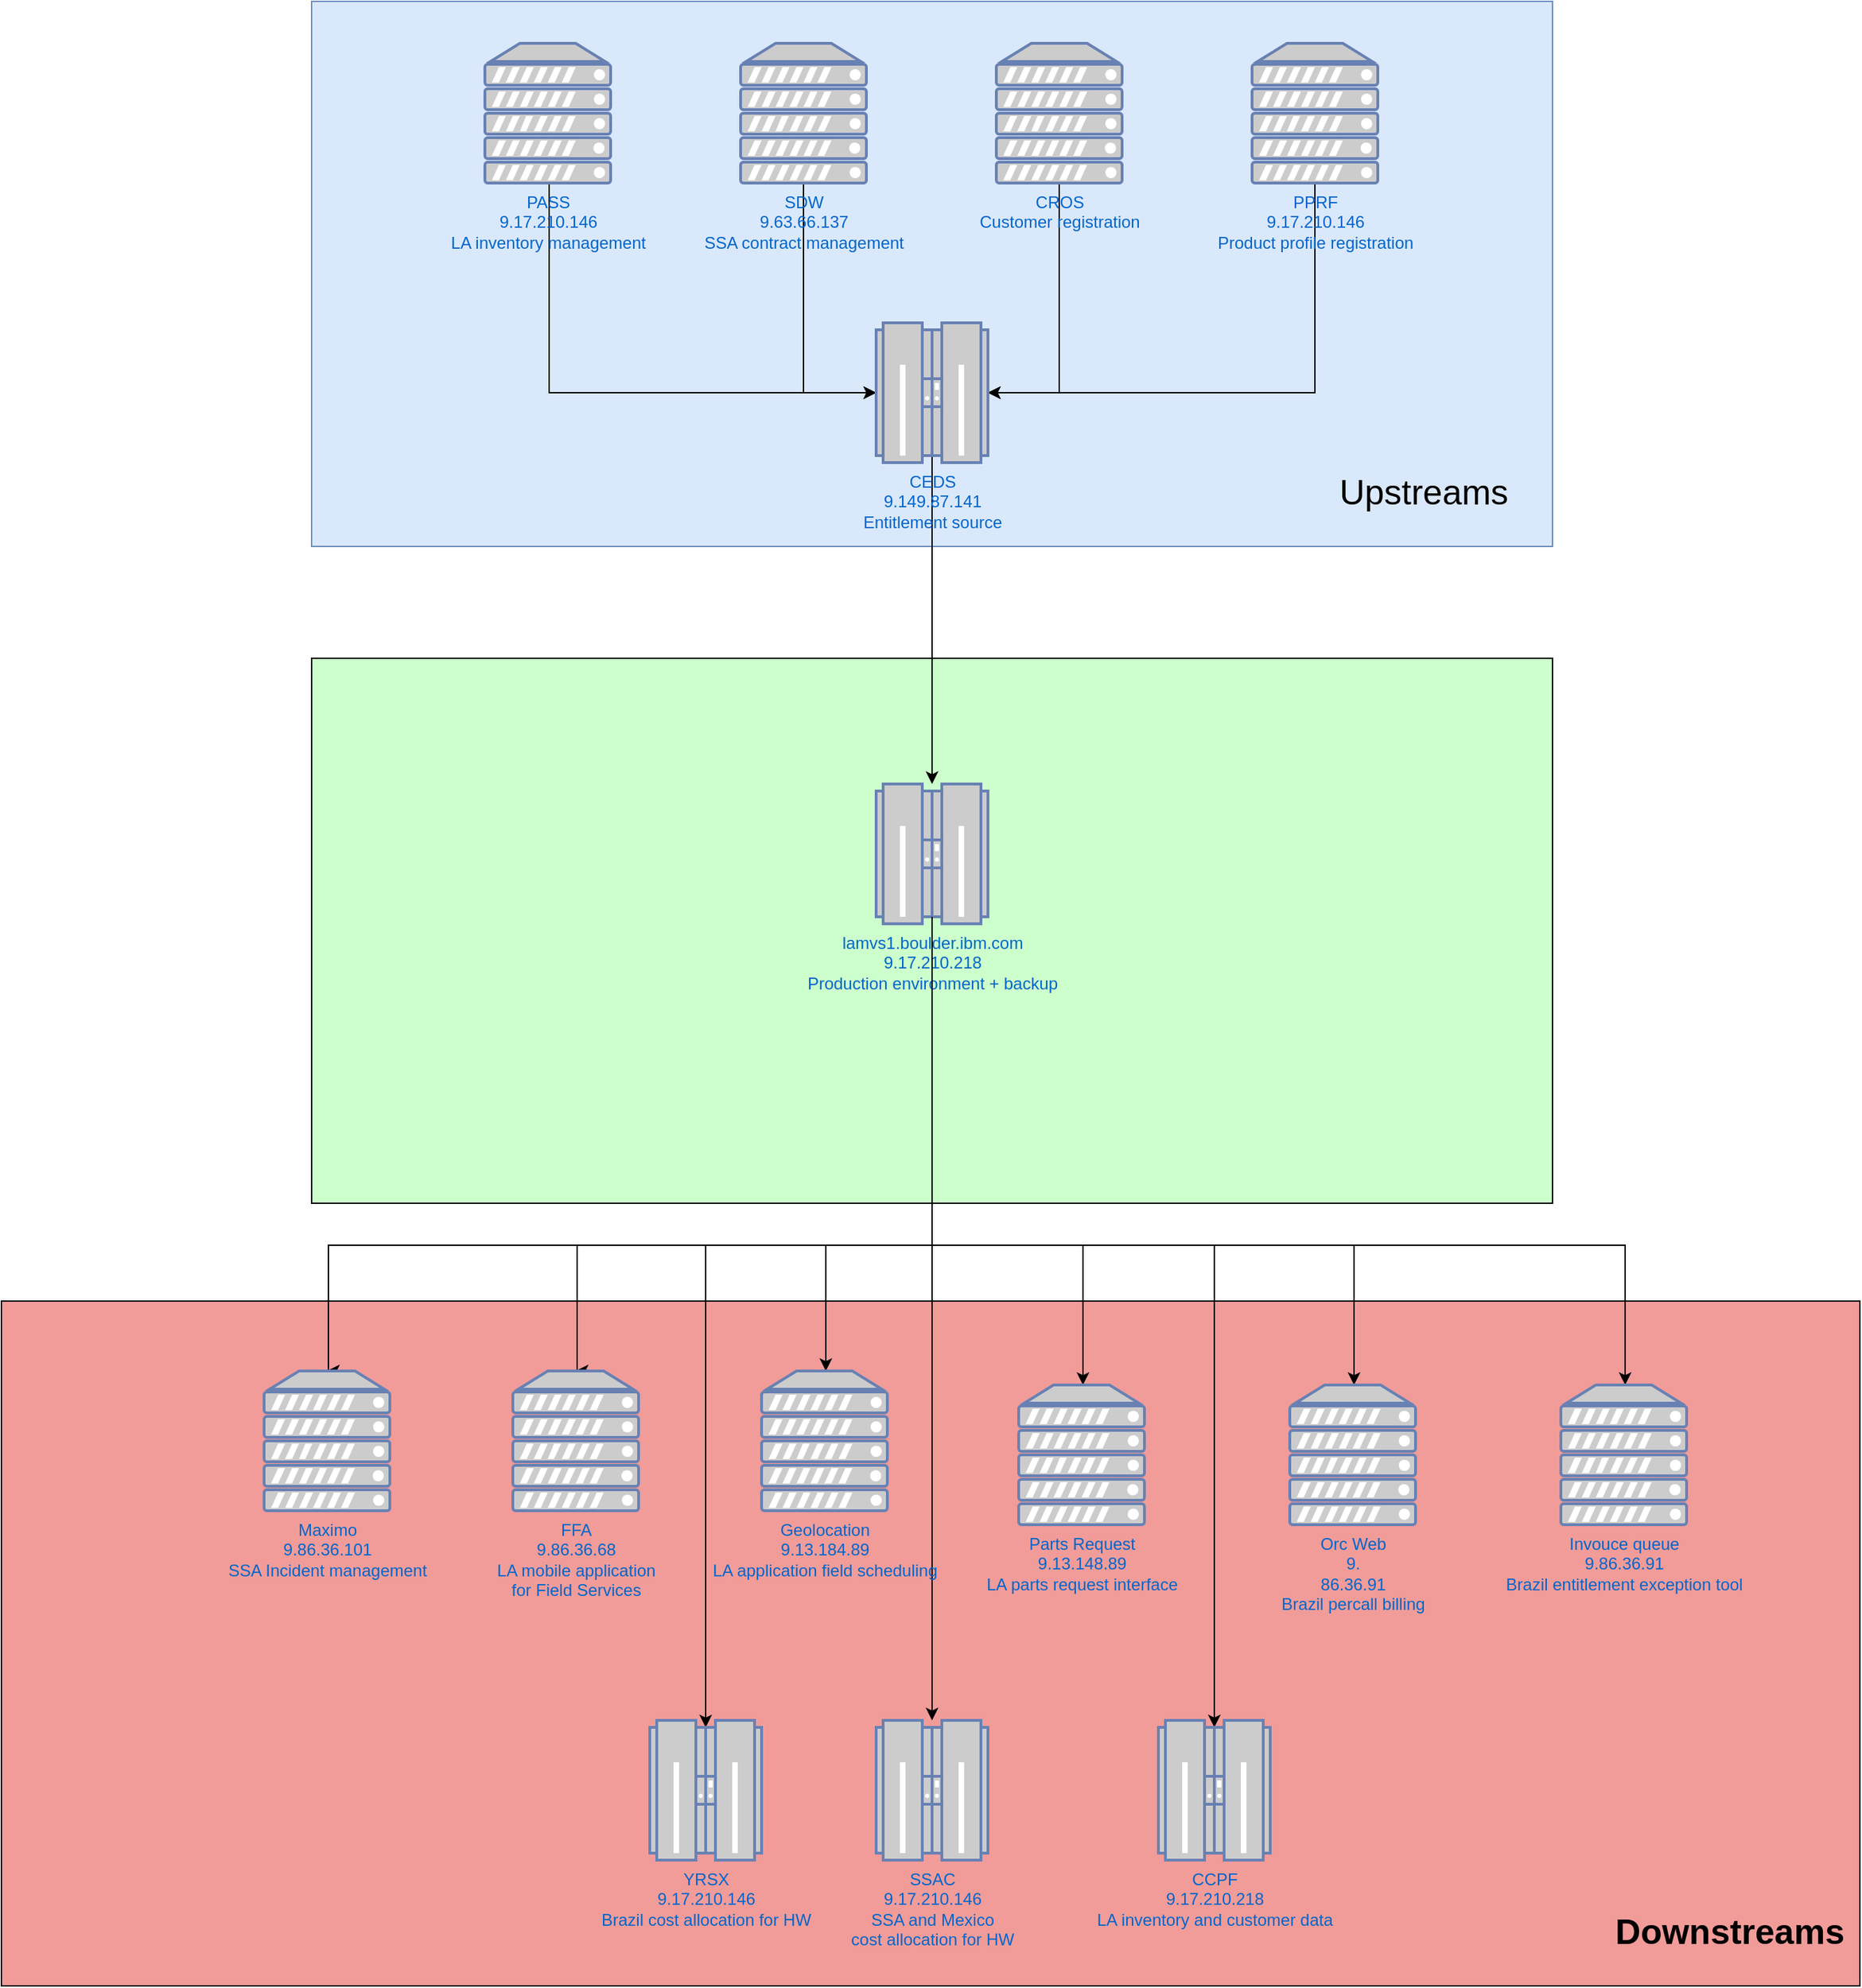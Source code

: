 <mxfile version="10.6.0" type="github"><diagram id="_zCE-TPqoeo9SqMWtjwe" name="Page-1"><mxGraphModel dx="1500" dy="862" grid="1" gridSize="10" guides="1" tooltips="1" connect="1" arrows="1" fold="1" page="1" pageScale="1" pageWidth="2336" pageHeight="1654" background="none" math="0" shadow="0"><root><mxCell id="0"/><mxCell id="1" parent="0"/><mxCell id="JzEJBtxNvTs0THatI5Rh-37" value="" style="rounded=0;whiteSpace=wrap;html=1;fillColor=#F19C99;fontSize=25;" vertex="1" parent="1"><mxGeometry x="502" y="1020" width="1330" height="490" as="geometry"/></mxCell><mxCell id="JzEJBtxNvTs0THatI5Rh-14" value="" style="rounded=0;whiteSpace=wrap;html=1;fillColor=#dae8fc;strokeColor=#6c8ebf;" vertex="1" parent="1"><mxGeometry x="724" y="90" width="888" height="390" as="geometry"/></mxCell><mxCell id="JzEJBtxNvTs0THatI5Rh-42" value="" style="rounded=0;whiteSpace=wrap;html=1;fillColor=#CCFFCC;" vertex="1" parent="1"><mxGeometry x="724" y="560" width="888" height="390" as="geometry"/></mxCell><mxCell id="JzEJBtxNvTs0THatI5Rh-50" style="edgeStyle=orthogonalEdgeStyle;rounded=0;orthogonalLoop=1;jettySize=auto;html=1;exitX=0.5;exitY=0.95;exitDx=0;exitDy=0;exitPerimeter=0;entryX=0.5;entryY=0;entryDx=0;entryDy=0;entryPerimeter=0;startArrow=none;startFill=0;endArrow=classic;endFill=1;fontSize=25;" edge="1" parent="1" source="JzEJBtxNvTs0THatI5Rh-1" target="JzEJBtxNvTs0THatI5Rh-28"><mxGeometry relative="1" as="geometry"><Array as="points"><mxPoint x="1168" y="980"/><mxPoint x="914" y="980"/></Array></mxGeometry></mxCell><mxCell id="JzEJBtxNvTs0THatI5Rh-51" style="edgeStyle=orthogonalEdgeStyle;rounded=0;orthogonalLoop=1;jettySize=auto;html=1;exitX=0.5;exitY=0.95;exitDx=0;exitDy=0;exitPerimeter=0;startArrow=none;startFill=0;endArrow=classic;endFill=1;fontSize=25;" edge="1" parent="1" source="JzEJBtxNvTs0THatI5Rh-1" target="JzEJBtxNvTs0THatI5Rh-29"><mxGeometry relative="1" as="geometry"><Array as="points"><mxPoint x="1168" y="980"/><mxPoint x="1092" y="980"/></Array></mxGeometry></mxCell><mxCell id="JzEJBtxNvTs0THatI5Rh-52" style="edgeStyle=orthogonalEdgeStyle;rounded=0;orthogonalLoop=1;jettySize=auto;html=1;exitX=0.5;exitY=0.95;exitDx=0;exitDy=0;exitPerimeter=0;startArrow=none;startFill=0;endArrow=classic;endFill=1;fontSize=25;" edge="1" parent="1" source="JzEJBtxNvTs0THatI5Rh-1" target="JzEJBtxNvTs0THatI5Rh-31"><mxGeometry relative="1" as="geometry"><Array as="points"><mxPoint x="1168" y="980"/><mxPoint x="1276" y="980"/></Array></mxGeometry></mxCell><mxCell id="JzEJBtxNvTs0THatI5Rh-53" style="edgeStyle=orthogonalEdgeStyle;rounded=0;orthogonalLoop=1;jettySize=auto;html=1;exitX=0.5;exitY=0.95;exitDx=0;exitDy=0;exitPerimeter=0;startArrow=none;startFill=0;endArrow=classic;endFill=1;fontSize=25;" edge="1" parent="1" source="JzEJBtxNvTs0THatI5Rh-1" target="JzEJBtxNvTs0THatI5Rh-32"><mxGeometry relative="1" as="geometry"><Array as="points"><mxPoint x="1168" y="980"/><mxPoint x="1470" y="980"/></Array></mxGeometry></mxCell><mxCell id="JzEJBtxNvTs0THatI5Rh-55" style="edgeStyle=orthogonalEdgeStyle;rounded=0;orthogonalLoop=1;jettySize=auto;html=1;exitX=0.5;exitY=0.95;exitDx=0;exitDy=0;exitPerimeter=0;startArrow=none;startFill=0;endArrow=classic;endFill=1;fontSize=25;" edge="1" parent="1" source="JzEJBtxNvTs0THatI5Rh-1" target="JzEJBtxNvTs0THatI5Rh-30"><mxGeometry relative="1" as="geometry"><Array as="points"><mxPoint x="1168" y="980"/><mxPoint x="1664" y="980"/></Array></mxGeometry></mxCell><mxCell id="JzEJBtxNvTs0THatI5Rh-58" style="edgeStyle=orthogonalEdgeStyle;rounded=0;orthogonalLoop=1;jettySize=auto;html=1;exitX=0.5;exitY=0.95;exitDx=0;exitDy=0;exitPerimeter=0;startArrow=none;startFill=0;endArrow=classic;endFill=1;fontSize=25;entryX=0.5;entryY=0.05;entryDx=0;entryDy=0;entryPerimeter=0;" edge="1" parent="1" source="JzEJBtxNvTs0THatI5Rh-1" target="JzEJBtxNvTs0THatI5Rh-35"><mxGeometry relative="1" as="geometry"><Array as="points"><mxPoint x="1168" y="980"/><mxPoint x="1006" y="980"/></Array></mxGeometry></mxCell><mxCell id="JzEJBtxNvTs0THatI5Rh-59" style="edgeStyle=orthogonalEdgeStyle;rounded=0;orthogonalLoop=1;jettySize=auto;html=1;exitX=0.5;exitY=0.95;exitDx=0;exitDy=0;exitPerimeter=0;startArrow=none;startFill=0;endArrow=classic;endFill=1;fontSize=25;" edge="1" parent="1" source="JzEJBtxNvTs0THatI5Rh-1" target="JzEJBtxNvTs0THatI5Rh-34"><mxGeometry relative="1" as="geometry"/></mxCell><mxCell id="JzEJBtxNvTs0THatI5Rh-62" style="edgeStyle=orthogonalEdgeStyle;rounded=0;orthogonalLoop=1;jettySize=auto;html=1;exitX=0.5;exitY=0.95;exitDx=0;exitDy=0;exitPerimeter=0;entryX=0.5;entryY=0.05;entryDx=0;entryDy=0;entryPerimeter=0;startArrow=none;startFill=0;endArrow=classic;endFill=1;fontSize=25;" edge="1" parent="1" source="JzEJBtxNvTs0THatI5Rh-1" target="JzEJBtxNvTs0THatI5Rh-36"><mxGeometry relative="1" as="geometry"><Array as="points"><mxPoint x="1168" y="980"/><mxPoint x="1370" y="980"/></Array></mxGeometry></mxCell><mxCell id="JzEJBtxNvTs0THatI5Rh-1" value="&lt;div&gt;lamvs1.boulder.ibm.com&lt;/div&gt;&lt;div&gt;9.17.210.218&lt;/div&gt;&lt;div&gt;Production environment + backup&lt;br&gt;&lt;/div&gt;" style="fontColor=#0066CC;verticalAlign=top;verticalLabelPosition=bottom;labelPosition=center;align=center;html=1;outlineConnect=0;fillColor=#CCCCCC;strokeColor=#6881B3;gradientColor=none;gradientDirection=north;strokeWidth=2;shape=mxgraph.networks.mainframe;" vertex="1" parent="1"><mxGeometry x="1128" y="650" width="80" height="100" as="geometry"/></mxCell><mxCell id="JzEJBtxNvTs0THatI5Rh-18" style="edgeStyle=orthogonalEdgeStyle;rounded=0;orthogonalLoop=1;jettySize=auto;html=1;exitX=0.5;exitY=1;exitDx=0;exitDy=0;exitPerimeter=0;entryX=1;entryY=0.5;entryDx=0;entryDy=0;entryPerimeter=0;" edge="1" parent="1" source="JzEJBtxNvTs0THatI5Rh-3" target="JzEJBtxNvTs0THatI5Rh-8"><mxGeometry relative="1" as="geometry"/></mxCell><mxCell id="JzEJBtxNvTs0THatI5Rh-3" value="&lt;div&gt;CROS&lt;/div&gt;&lt;div&gt;Customer registration&lt;br&gt;&lt;/div&gt;" style="fontColor=#0066CC;verticalAlign=top;verticalLabelPosition=bottom;labelPosition=center;align=center;html=1;outlineConnect=0;fillColor=#CCCCCC;strokeColor=#6881B3;gradientColor=none;gradientDirection=north;strokeWidth=2;shape=mxgraph.networks.server;" vertex="1" parent="1"><mxGeometry x="1214" y="120" width="90" height="100" as="geometry"/></mxCell><mxCell id="JzEJBtxNvTs0THatI5Rh-16" value="" style="edgeStyle=orthogonalEdgeStyle;rounded=0;orthogonalLoop=1;jettySize=auto;html=1;entryX=0;entryY=0.5;entryDx=0;entryDy=0;entryPerimeter=0;" edge="1" parent="1" source="JzEJBtxNvTs0THatI5Rh-4" target="JzEJBtxNvTs0THatI5Rh-8"><mxGeometry relative="1" as="geometry"><mxPoint x="893" y="300" as="targetPoint"/><Array as="points"><mxPoint x="894" y="370"/></Array></mxGeometry></mxCell><mxCell id="JzEJBtxNvTs0THatI5Rh-4" value="&lt;div&gt;PASS&lt;/div&gt;&lt;div&gt;9.17.210.146&lt;/div&gt;&lt;div&gt;LA inventory management&lt;br&gt;&lt;/div&gt;" style="fontColor=#0066CC;verticalAlign=top;verticalLabelPosition=bottom;labelPosition=center;align=center;html=1;outlineConnect=0;fillColor=#CCCCCC;strokeColor=#6881B3;gradientColor=none;gradientDirection=north;strokeWidth=2;shape=mxgraph.networks.server;" vertex="1" parent="1"><mxGeometry x="848" y="120" width="90" height="100" as="geometry"/></mxCell><mxCell id="JzEJBtxNvTs0THatI5Rh-17" style="edgeStyle=orthogonalEdgeStyle;rounded=0;orthogonalLoop=1;jettySize=auto;html=1;exitX=0.5;exitY=1;exitDx=0;exitDy=0;exitPerimeter=0;entryX=0;entryY=0.5;entryDx=0;entryDy=0;entryPerimeter=0;" edge="1" parent="1" source="JzEJBtxNvTs0THatI5Rh-5" target="JzEJBtxNvTs0THatI5Rh-8"><mxGeometry relative="1" as="geometry"/></mxCell><mxCell id="JzEJBtxNvTs0THatI5Rh-5" value="&lt;div&gt;SDW&lt;/div&gt;&lt;div&gt;9.63.66.137&lt;/div&gt;&lt;div&gt;SSA contract management&lt;br&gt;&lt;/div&gt;" style="fontColor=#0066CC;verticalAlign=top;verticalLabelPosition=bottom;labelPosition=center;align=center;html=1;outlineConnect=0;fillColor=#CCCCCC;strokeColor=#6881B3;gradientColor=none;gradientDirection=north;strokeWidth=2;shape=mxgraph.networks.server;" vertex="1" parent="1"><mxGeometry x="1031" y="120" width="90" height="100" as="geometry"/></mxCell><mxCell id="JzEJBtxNvTs0THatI5Rh-20" style="edgeStyle=orthogonalEdgeStyle;rounded=0;orthogonalLoop=1;jettySize=auto;html=1;exitX=0.5;exitY=1;exitDx=0;exitDy=0;exitPerimeter=0;entryX=1;entryY=0.5;entryDx=0;entryDy=0;entryPerimeter=0;" edge="1" parent="1" source="JzEJBtxNvTs0THatI5Rh-6" target="JzEJBtxNvTs0THatI5Rh-8"><mxGeometry relative="1" as="geometry"/></mxCell><mxCell id="JzEJBtxNvTs0THatI5Rh-6" value="&lt;div&gt;PPRF&lt;/div&gt;&lt;div&gt;9.17.210.146&lt;/div&gt;&lt;div&gt;Product profile registration&lt;br&gt;&lt;/div&gt;" style="fontColor=#0066CC;verticalAlign=top;verticalLabelPosition=bottom;labelPosition=center;align=center;html=1;outlineConnect=0;fillColor=#CCCCCC;strokeColor=#6881B3;gradientColor=none;gradientDirection=north;strokeWidth=2;shape=mxgraph.networks.server;" vertex="1" parent="1"><mxGeometry x="1397" y="120" width="90" height="100" as="geometry"/></mxCell><mxCell id="JzEJBtxNvTs0THatI5Rh-46" style="edgeStyle=orthogonalEdgeStyle;rounded=0;orthogonalLoop=1;jettySize=auto;html=1;exitX=0.5;exitY=0.95;exitDx=0;exitDy=0;exitPerimeter=0;fontSize=25;" edge="1" parent="1" source="JzEJBtxNvTs0THatI5Rh-8" target="JzEJBtxNvTs0THatI5Rh-1"><mxGeometry relative="1" as="geometry"/></mxCell><mxCell id="JzEJBtxNvTs0THatI5Rh-8" value="&lt;div&gt;CEDS&lt;/div&gt;&lt;div&gt;9.149.87.141&lt;/div&gt;&lt;div&gt;Entitlement source&lt;br&gt;&lt;/div&gt;" style="fontColor=#0066CC;verticalAlign=top;verticalLabelPosition=bottom;labelPosition=center;align=center;html=1;outlineConnect=0;fillColor=#CCCCCC;strokeColor=#6881B3;gradientColor=none;gradientDirection=north;strokeWidth=2;shape=mxgraph.networks.mainframe;" vertex="1" parent="1"><mxGeometry x="1128" y="320" width="80" height="100" as="geometry"/></mxCell><mxCell id="JzEJBtxNvTs0THatI5Rh-26" value="Upstreams" style="text;html=1;strokeColor=none;fillColor=none;align=center;verticalAlign=middle;whiteSpace=wrap;rounded=0;fontSize=25;" vertex="1" parent="1"><mxGeometry x="1500" y="430" width="40" height="20" as="geometry"/></mxCell><mxCell id="JzEJBtxNvTs0THatI5Rh-49" style="edgeStyle=orthogonalEdgeStyle;rounded=0;orthogonalLoop=1;jettySize=auto;html=1;exitX=0.5;exitY=0;exitDx=0;exitDy=0;exitPerimeter=0;fontSize=25;endArrow=none;endFill=0;startArrow=classic;startFill=1;entryX=0.5;entryY=0.95;entryDx=0;entryDy=0;entryPerimeter=0;" edge="1" parent="1" source="JzEJBtxNvTs0THatI5Rh-27" target="JzEJBtxNvTs0THatI5Rh-1"><mxGeometry relative="1" as="geometry"><Array as="points"><mxPoint x="736" y="980"/><mxPoint x="1168" y="980"/></Array></mxGeometry></mxCell><mxCell id="JzEJBtxNvTs0THatI5Rh-27" value="&lt;div&gt;Maximo&lt;/div&gt;&lt;div&gt;9.86.36.101&lt;/div&gt;&lt;div&gt;SSA Incident management&lt;br&gt;&lt;/div&gt;" style="fontColor=#0066CC;verticalAlign=top;verticalLabelPosition=bottom;labelPosition=center;align=center;html=1;outlineConnect=0;fillColor=#CCCCCC;strokeColor=#6881B3;gradientColor=none;gradientDirection=north;strokeWidth=2;shape=mxgraph.networks.server;" vertex="1" parent="1"><mxGeometry x="690" y="1070" width="90" height="100" as="geometry"/></mxCell><mxCell id="JzEJBtxNvTs0THatI5Rh-28" value="&lt;div&gt;FFA&lt;/div&gt;&lt;div&gt;9.86.36.68&lt;/div&gt;&lt;div&gt;LA mobile application&lt;/div&gt;&lt;div&gt;for Field Services&lt;br&gt;&lt;/div&gt;" style="fontColor=#0066CC;verticalAlign=top;verticalLabelPosition=bottom;labelPosition=center;align=center;html=1;outlineConnect=0;fillColor=#CCCCCC;strokeColor=#6881B3;gradientColor=none;gradientDirection=north;strokeWidth=2;shape=mxgraph.networks.server;" vertex="1" parent="1"><mxGeometry x="868" y="1070" width="90" height="100" as="geometry"/></mxCell><mxCell id="JzEJBtxNvTs0THatI5Rh-29" value="&lt;div&gt;Geolocation&lt;/div&gt;&lt;div&gt;9.13.184.89&lt;/div&gt;&lt;div&gt;LA application field scheduling&lt;br&gt;&lt;/div&gt;" style="fontColor=#0066CC;verticalAlign=top;verticalLabelPosition=bottom;labelPosition=center;align=center;html=1;outlineConnect=0;fillColor=#CCCCCC;strokeColor=#6881B3;gradientColor=none;gradientDirection=north;strokeWidth=2;shape=mxgraph.networks.server;" vertex="1" parent="1"><mxGeometry x="1046" y="1070" width="90" height="100" as="geometry"/></mxCell><mxCell id="JzEJBtxNvTs0THatI5Rh-30" value="&lt;div&gt;Invouce queue&lt;/div&gt;&lt;div&gt;9.86.36.91&lt;/div&gt;&lt;div&gt;Brazil entitlement exception tool&lt;br&gt;&lt;/div&gt;" style="fontColor=#0066CC;verticalAlign=top;verticalLabelPosition=bottom;labelPosition=center;align=center;html=1;outlineConnect=0;fillColor=#CCCCCC;strokeColor=#6881B3;gradientColor=none;gradientDirection=north;strokeWidth=2;shape=mxgraph.networks.server;" vertex="1" parent="1"><mxGeometry x="1618" y="1080" width="90" height="100" as="geometry"/></mxCell><mxCell id="JzEJBtxNvTs0THatI5Rh-31" value="&lt;div&gt;Parts Request&lt;/div&gt;&lt;div&gt;9.13.148.89&lt;/div&gt;&lt;div&gt;LA parts request interface&lt;br&gt;&lt;/div&gt;" style="fontColor=#0066CC;verticalAlign=top;verticalLabelPosition=bottom;labelPosition=center;align=center;html=1;outlineConnect=0;fillColor=#CCCCCC;strokeColor=#6881B3;gradientColor=none;gradientDirection=north;strokeWidth=2;shape=mxgraph.networks.server;" vertex="1" parent="1"><mxGeometry x="1230" y="1080" width="90" height="100" as="geometry"/></mxCell><mxCell id="JzEJBtxNvTs0THatI5Rh-32" value="&lt;div&gt;Orc Web&lt;/div&gt;&lt;div&gt;9.&lt;br&gt;&lt;/div&gt;&lt;div&gt;86.36.91&lt;/div&gt;&lt;div&gt;Brazil percall billing&lt;br&gt;&lt;/div&gt;" style="fontColor=#0066CC;verticalAlign=top;verticalLabelPosition=bottom;labelPosition=center;align=center;html=1;outlineConnect=0;fillColor=#CCCCCC;strokeColor=#6881B3;gradientColor=none;gradientDirection=north;strokeWidth=2;shape=mxgraph.networks.server;" vertex="1" parent="1"><mxGeometry x="1424" y="1080" width="90" height="100" as="geometry"/></mxCell><mxCell id="JzEJBtxNvTs0THatI5Rh-34" value="&lt;div&gt;SSAC&lt;br&gt;&lt;/div&gt;&lt;div&gt;9.17.210.146&lt;/div&gt;&lt;div&gt;SSA and Mexico &lt;br&gt;&lt;/div&gt;&lt;div&gt;cost allocation for HW&lt;br&gt;&lt;/div&gt;" style="fontColor=#0066CC;verticalAlign=top;verticalLabelPosition=bottom;labelPosition=center;align=center;html=1;outlineConnect=0;fillColor=#CCCCCC;strokeColor=#6881B3;gradientColor=none;gradientDirection=north;strokeWidth=2;shape=mxgraph.networks.mainframe;" vertex="1" parent="1"><mxGeometry x="1128" y="1320" width="80" height="100" as="geometry"/></mxCell><mxCell id="JzEJBtxNvTs0THatI5Rh-35" value="&lt;div&gt;YRSX&lt;/div&gt;&lt;div&gt;9.17.210.146&lt;/div&gt;&lt;div&gt;Brazil cost allocation for HW&lt;br&gt;&lt;/div&gt;" style="fontColor=#0066CC;verticalAlign=top;verticalLabelPosition=bottom;labelPosition=center;align=center;html=1;outlineConnect=0;fillColor=#CCCCCC;strokeColor=#6881B3;gradientColor=none;gradientDirection=north;strokeWidth=2;shape=mxgraph.networks.mainframe;" vertex="1" parent="1"><mxGeometry x="966" y="1320" width="80" height="100" as="geometry"/></mxCell><mxCell id="JzEJBtxNvTs0THatI5Rh-36" value="&lt;div&gt;CCPF&lt;/div&gt;&lt;div&gt;9.17.210.218&lt;/div&gt;&lt;div&gt;LA inventory and customer data&lt;br&gt;&lt;/div&gt;" style="fontColor=#0066CC;verticalAlign=top;verticalLabelPosition=bottom;labelPosition=center;align=center;html=1;outlineConnect=0;fillColor=#CCCCCC;strokeColor=#6881B3;gradientColor=none;gradientDirection=north;strokeWidth=2;shape=mxgraph.networks.mainframe;" vertex="1" parent="1"><mxGeometry x="1330" y="1320" width="80" height="100" as="geometry"/></mxCell><mxCell id="JzEJBtxNvTs0THatI5Rh-39" value="Downstreams" style="text;html=1;strokeColor=none;fillColor=none;align=center;verticalAlign=middle;whiteSpace=wrap;rounded=0;fontSize=25;fontStyle=1" vertex="1" parent="1"><mxGeometry x="1680" y="1460" width="118" height="20" as="geometry"/></mxCell></root></mxGraphModel></diagram></mxfile>